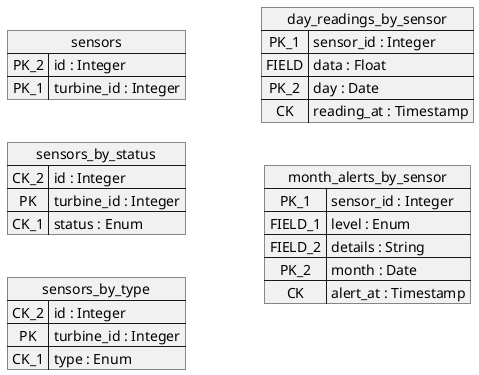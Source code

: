 @startuml
left to right direction
map sensors {
  PK_2 => id : Integer
  PK_1 => turbine_id : Integer
}

map sensors_by_status {
  CK_2 => id : Integer
  PK => turbine_id : Integer
  CK_1 => status : Enum
}

map sensors_by_type {
  CK_2 => id : Integer
  PK => turbine_id : Integer
  CK_1 => type : Enum
}

map day_readings_by_sensor {
  PK_1 => sensor_id : Integer
  FIELD => data : Float
  PK_2 => day : Date
  CK => reading_at : Timestamp
}

map month_alerts_by_sensor {
  PK_1 => sensor_id : Integer
  FIELD_1 => level : Enum
  FIELD_2 => details : String
  PK_2 => month : Date
  CK => alert_at : Timestamp
}
@enduml
